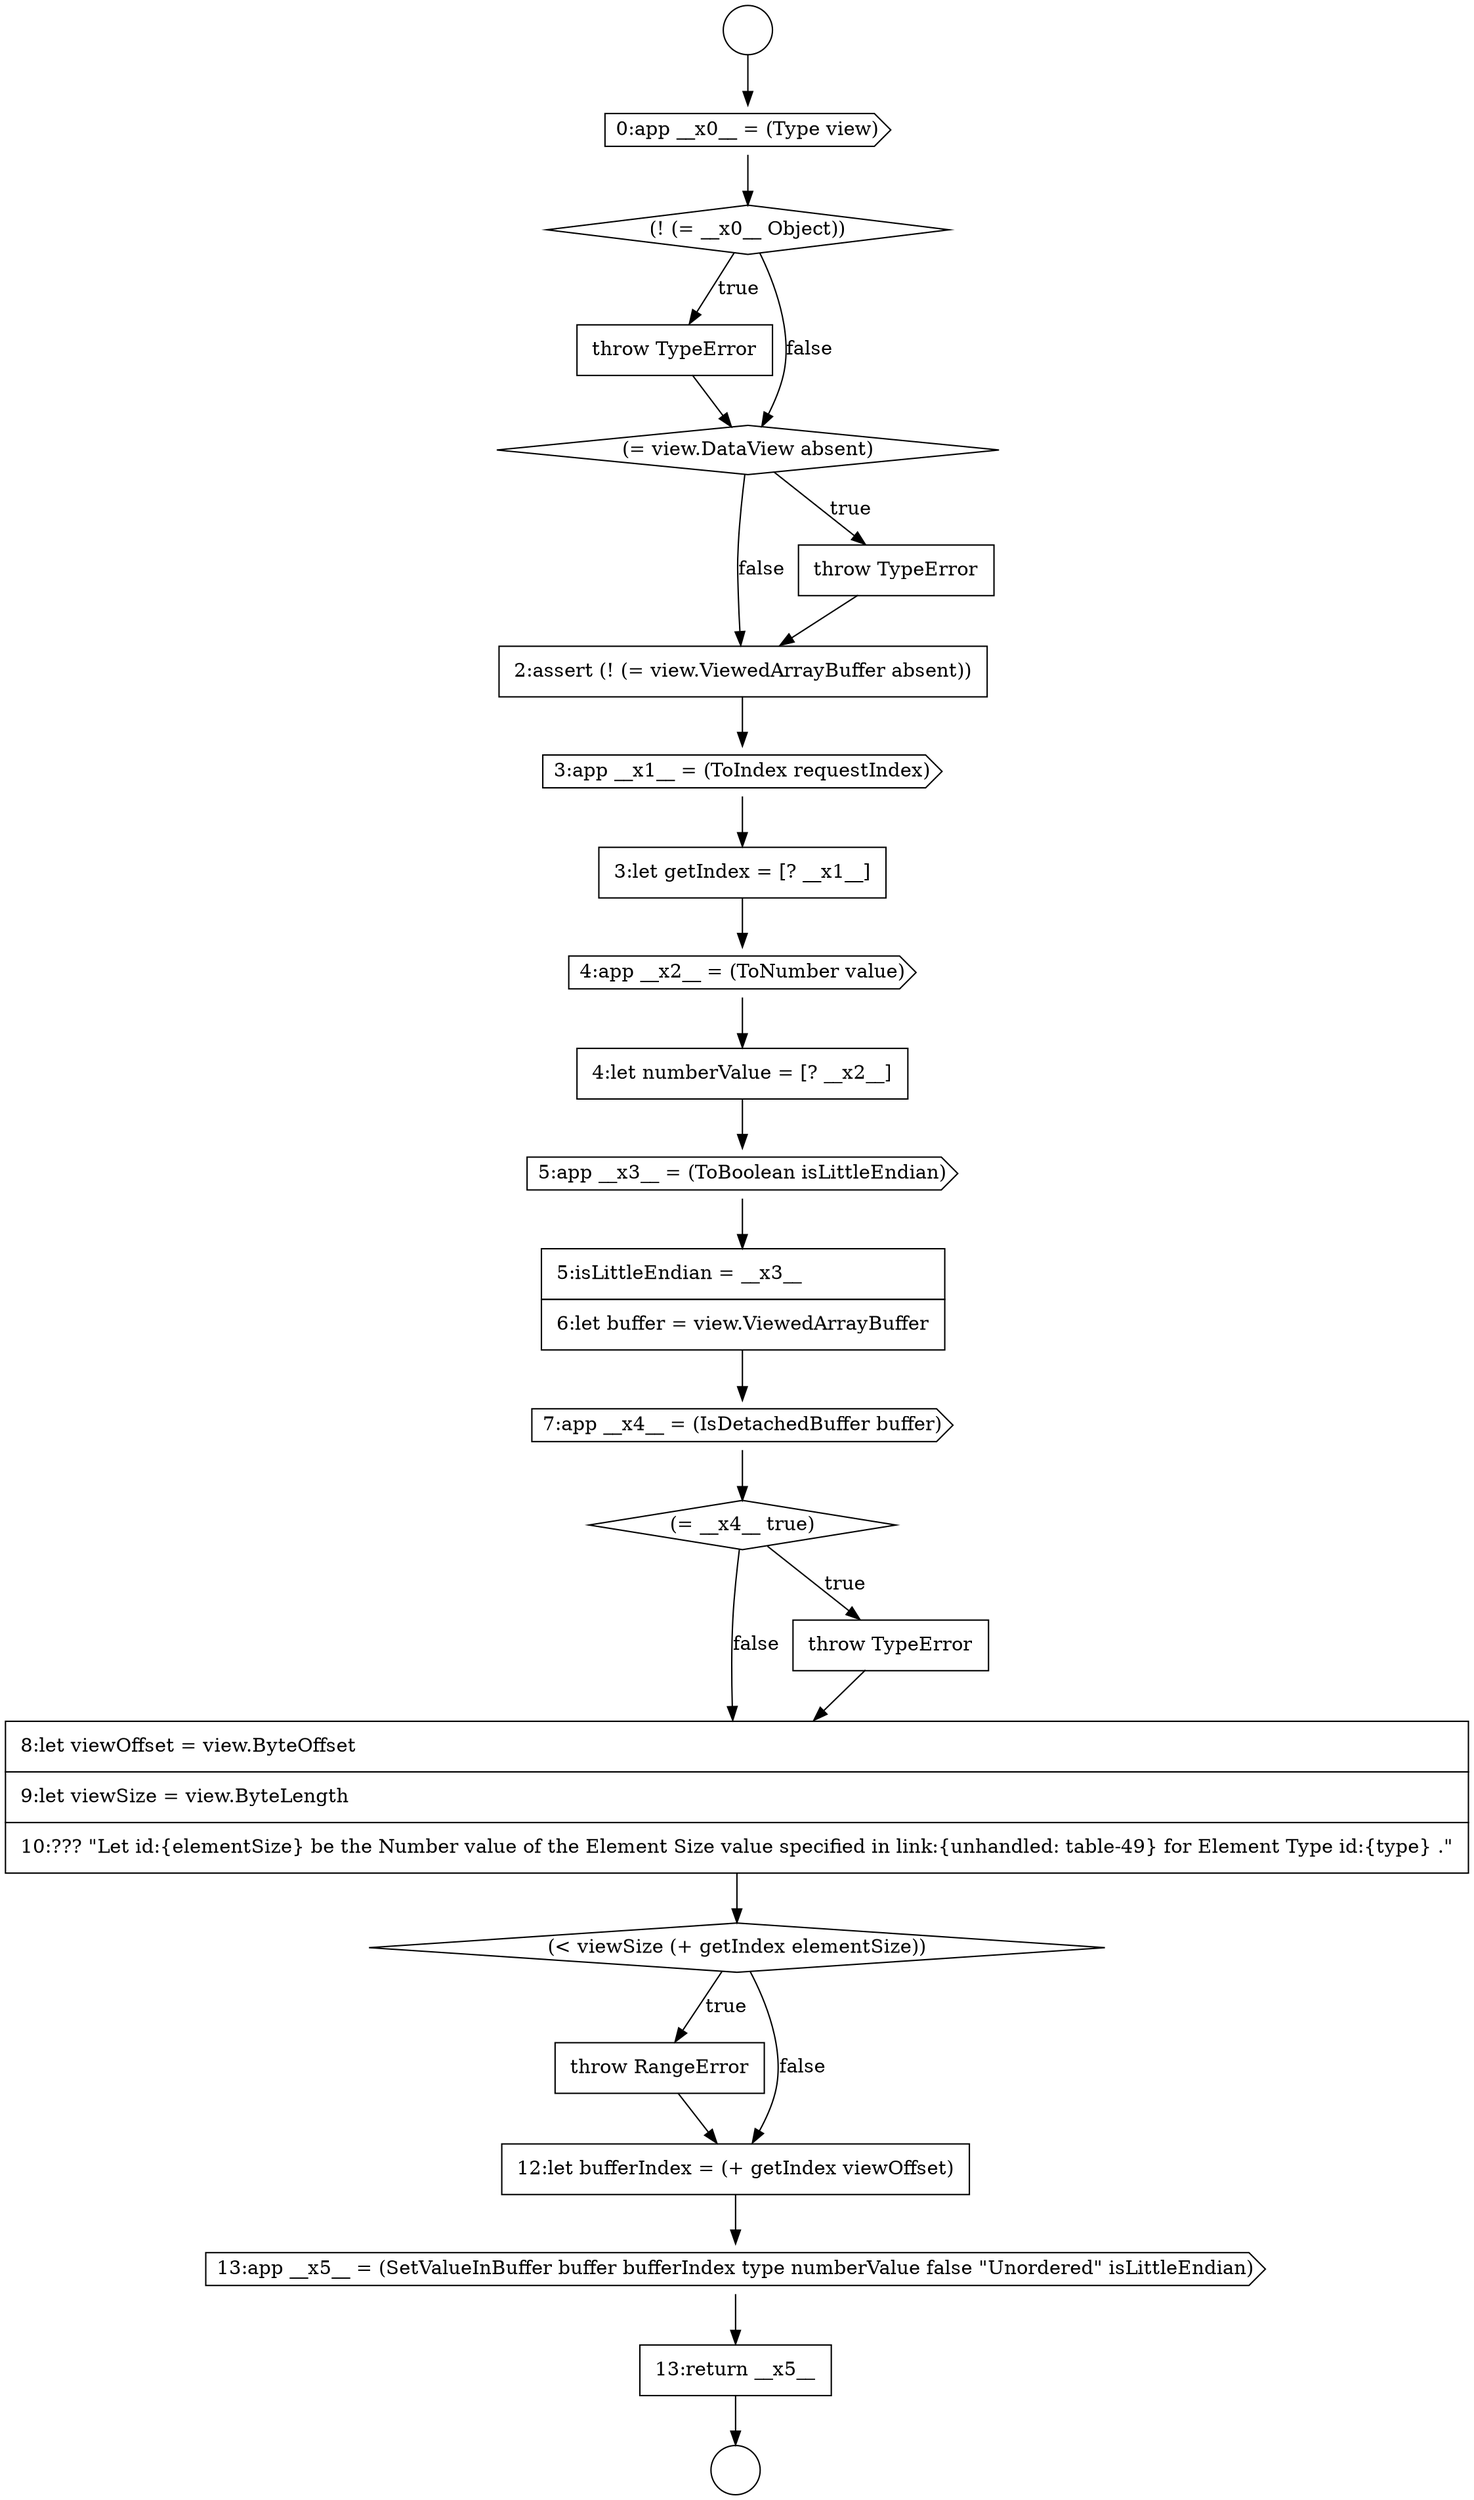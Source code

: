 digraph {
  node16402 [shape=none, margin=0, label=<<font color="black">
    <table border="0" cellborder="1" cellspacing="0" cellpadding="10">
      <tr><td align="left">2:assert (! (= view.ViewedArrayBuffer absent))</td></tr>
    </table>
  </font>> color="black" fillcolor="white" style=filled]
  node16413 [shape=diamond, label=<<font color="black">(&lt; viewSize (+ getIndex elementSize))</font>> color="black" fillcolor="white" style=filled]
  node16398 [shape=diamond, label=<<font color="black">(! (= __x0__ Object))</font>> color="black" fillcolor="white" style=filled]
  node16409 [shape=cds, label=<<font color="black">7:app __x4__ = (IsDetachedBuffer buffer)</font>> color="black" fillcolor="white" style=filled]
  node16406 [shape=none, margin=0, label=<<font color="black">
    <table border="0" cellborder="1" cellspacing="0" cellpadding="10">
      <tr><td align="left">4:let numberValue = [? __x2__]</td></tr>
    </table>
  </font>> color="black" fillcolor="white" style=filled]
  node16401 [shape=none, margin=0, label=<<font color="black">
    <table border="0" cellborder="1" cellspacing="0" cellpadding="10">
      <tr><td align="left">throw TypeError</td></tr>
    </table>
  </font>> color="black" fillcolor="white" style=filled]
  node16399 [shape=none, margin=0, label=<<font color="black">
    <table border="0" cellborder="1" cellspacing="0" cellpadding="10">
      <tr><td align="left">throw TypeError</td></tr>
    </table>
  </font>> color="black" fillcolor="white" style=filled]
  node16414 [shape=none, margin=0, label=<<font color="black">
    <table border="0" cellborder="1" cellspacing="0" cellpadding="10">
      <tr><td align="left">throw RangeError</td></tr>
    </table>
  </font>> color="black" fillcolor="white" style=filled]
  node16410 [shape=diamond, label=<<font color="black">(= __x4__ true)</font>> color="black" fillcolor="white" style=filled]
  node16405 [shape=cds, label=<<font color="black">4:app __x2__ = (ToNumber value)</font>> color="black" fillcolor="white" style=filled]
  node16395 [shape=circle label=" " color="black" fillcolor="white" style=filled]
  node16400 [shape=diamond, label=<<font color="black">(= view.DataView absent)</font>> color="black" fillcolor="white" style=filled]
  node16415 [shape=none, margin=0, label=<<font color="black">
    <table border="0" cellborder="1" cellspacing="0" cellpadding="10">
      <tr><td align="left">12:let bufferIndex = (+ getIndex viewOffset)</td></tr>
    </table>
  </font>> color="black" fillcolor="white" style=filled]
  node16404 [shape=none, margin=0, label=<<font color="black">
    <table border="0" cellborder="1" cellspacing="0" cellpadding="10">
      <tr><td align="left">3:let getIndex = [? __x1__]</td></tr>
    </table>
  </font>> color="black" fillcolor="white" style=filled]
  node16408 [shape=none, margin=0, label=<<font color="black">
    <table border="0" cellborder="1" cellspacing="0" cellpadding="10">
      <tr><td align="left">5:isLittleEndian = __x3__</td></tr>
      <tr><td align="left">6:let buffer = view.ViewedArrayBuffer</td></tr>
    </table>
  </font>> color="black" fillcolor="white" style=filled]
  node16396 [shape=circle label=" " color="black" fillcolor="white" style=filled]
  node16397 [shape=cds, label=<<font color="black">0:app __x0__ = (Type view)</font>> color="black" fillcolor="white" style=filled]
  node16403 [shape=cds, label=<<font color="black">3:app __x1__ = (ToIndex requestIndex)</font>> color="black" fillcolor="white" style=filled]
  node16407 [shape=cds, label=<<font color="black">5:app __x3__ = (ToBoolean isLittleEndian)</font>> color="black" fillcolor="white" style=filled]
  node16412 [shape=none, margin=0, label=<<font color="black">
    <table border="0" cellborder="1" cellspacing="0" cellpadding="10">
      <tr><td align="left">8:let viewOffset = view.ByteOffset</td></tr>
      <tr><td align="left">9:let viewSize = view.ByteLength</td></tr>
      <tr><td align="left">10:??? &quot;Let id:{elementSize} be the Number value of the Element Size value specified in link:{unhandled: table-49} for Element Type id:{type} .&quot;</td></tr>
    </table>
  </font>> color="black" fillcolor="white" style=filled]
  node16417 [shape=none, margin=0, label=<<font color="black">
    <table border="0" cellborder="1" cellspacing="0" cellpadding="10">
      <tr><td align="left">13:return __x5__</td></tr>
    </table>
  </font>> color="black" fillcolor="white" style=filled]
  node16416 [shape=cds, label=<<font color="black">13:app __x5__ = (SetValueInBuffer buffer bufferIndex type numberValue false &quot;Unordered&quot; isLittleEndian)</font>> color="black" fillcolor="white" style=filled]
  node16411 [shape=none, margin=0, label=<<font color="black">
    <table border="0" cellborder="1" cellspacing="0" cellpadding="10">
      <tr><td align="left">throw TypeError</td></tr>
    </table>
  </font>> color="black" fillcolor="white" style=filled]
  node16408 -> node16409 [ color="black"]
  node16406 -> node16407 [ color="black"]
  node16414 -> node16415 [ color="black"]
  node16397 -> node16398 [ color="black"]
  node16415 -> node16416 [ color="black"]
  node16417 -> node16396 [ color="black"]
  node16410 -> node16411 [label=<<font color="black">true</font>> color="black"]
  node16410 -> node16412 [label=<<font color="black">false</font>> color="black"]
  node16395 -> node16397 [ color="black"]
  node16413 -> node16414 [label=<<font color="black">true</font>> color="black"]
  node16413 -> node16415 [label=<<font color="black">false</font>> color="black"]
  node16411 -> node16412 [ color="black"]
  node16412 -> node16413 [ color="black"]
  node16401 -> node16402 [ color="black"]
  node16407 -> node16408 [ color="black"]
  node16403 -> node16404 [ color="black"]
  node16405 -> node16406 [ color="black"]
  node16398 -> node16399 [label=<<font color="black">true</font>> color="black"]
  node16398 -> node16400 [label=<<font color="black">false</font>> color="black"]
  node16409 -> node16410 [ color="black"]
  node16399 -> node16400 [ color="black"]
  node16402 -> node16403 [ color="black"]
  node16404 -> node16405 [ color="black"]
  node16400 -> node16401 [label=<<font color="black">true</font>> color="black"]
  node16400 -> node16402 [label=<<font color="black">false</font>> color="black"]
  node16416 -> node16417 [ color="black"]
}
